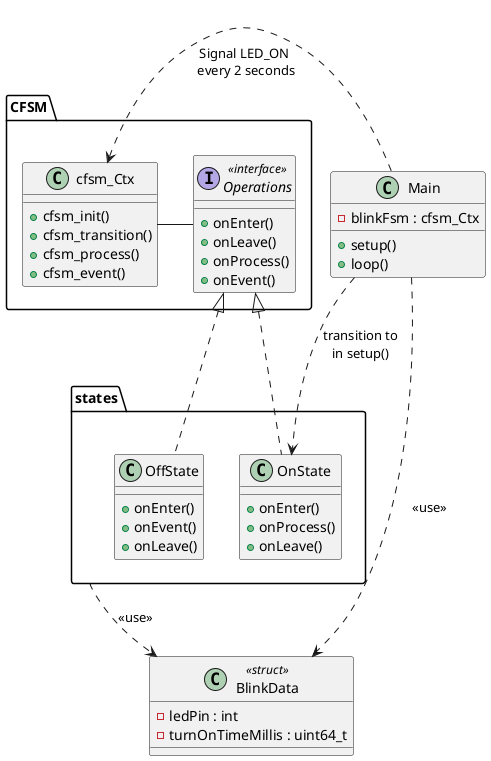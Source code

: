 @startuml State Pattern



    class Main {
        - blinkFsm : cfsm_Ctx
        +setup()
        +loop()
        
    }


    package states {
        class OnState {
            +onEnter()
            +onProcess()
            +onLeave()
        }
        class OffState {
            +onEnter()
            +onEvent()
            +onLeave()
        }
    }


       class BlinkData  <<struct>> {
            - ledPin : int
            - turnOnTimeMillis : uint64_t
        }


package "CFSM" {
    class cfsm_Ctx  {
        +cfsm_init()
        +cfsm_transition()
        +cfsm_process()
        +cfsm_event()
    }

    interface Operations <<interface>> {
        +onEnter()
        +onLeave()
        +onProcess()
        +onEvent()
    }


cfsm_Ctx -  Operations
OnState .u-|> Operations
OffState  .u-|> Operations

Main .l.> cfsm_Ctx  : \n\nSignal LED_ON\n every 2 seconds
Main .> OnState : transition to\nin setup()

states .> BlinkData: <<use>>
Main .d..> BlinkData: <<use>>
@enduml